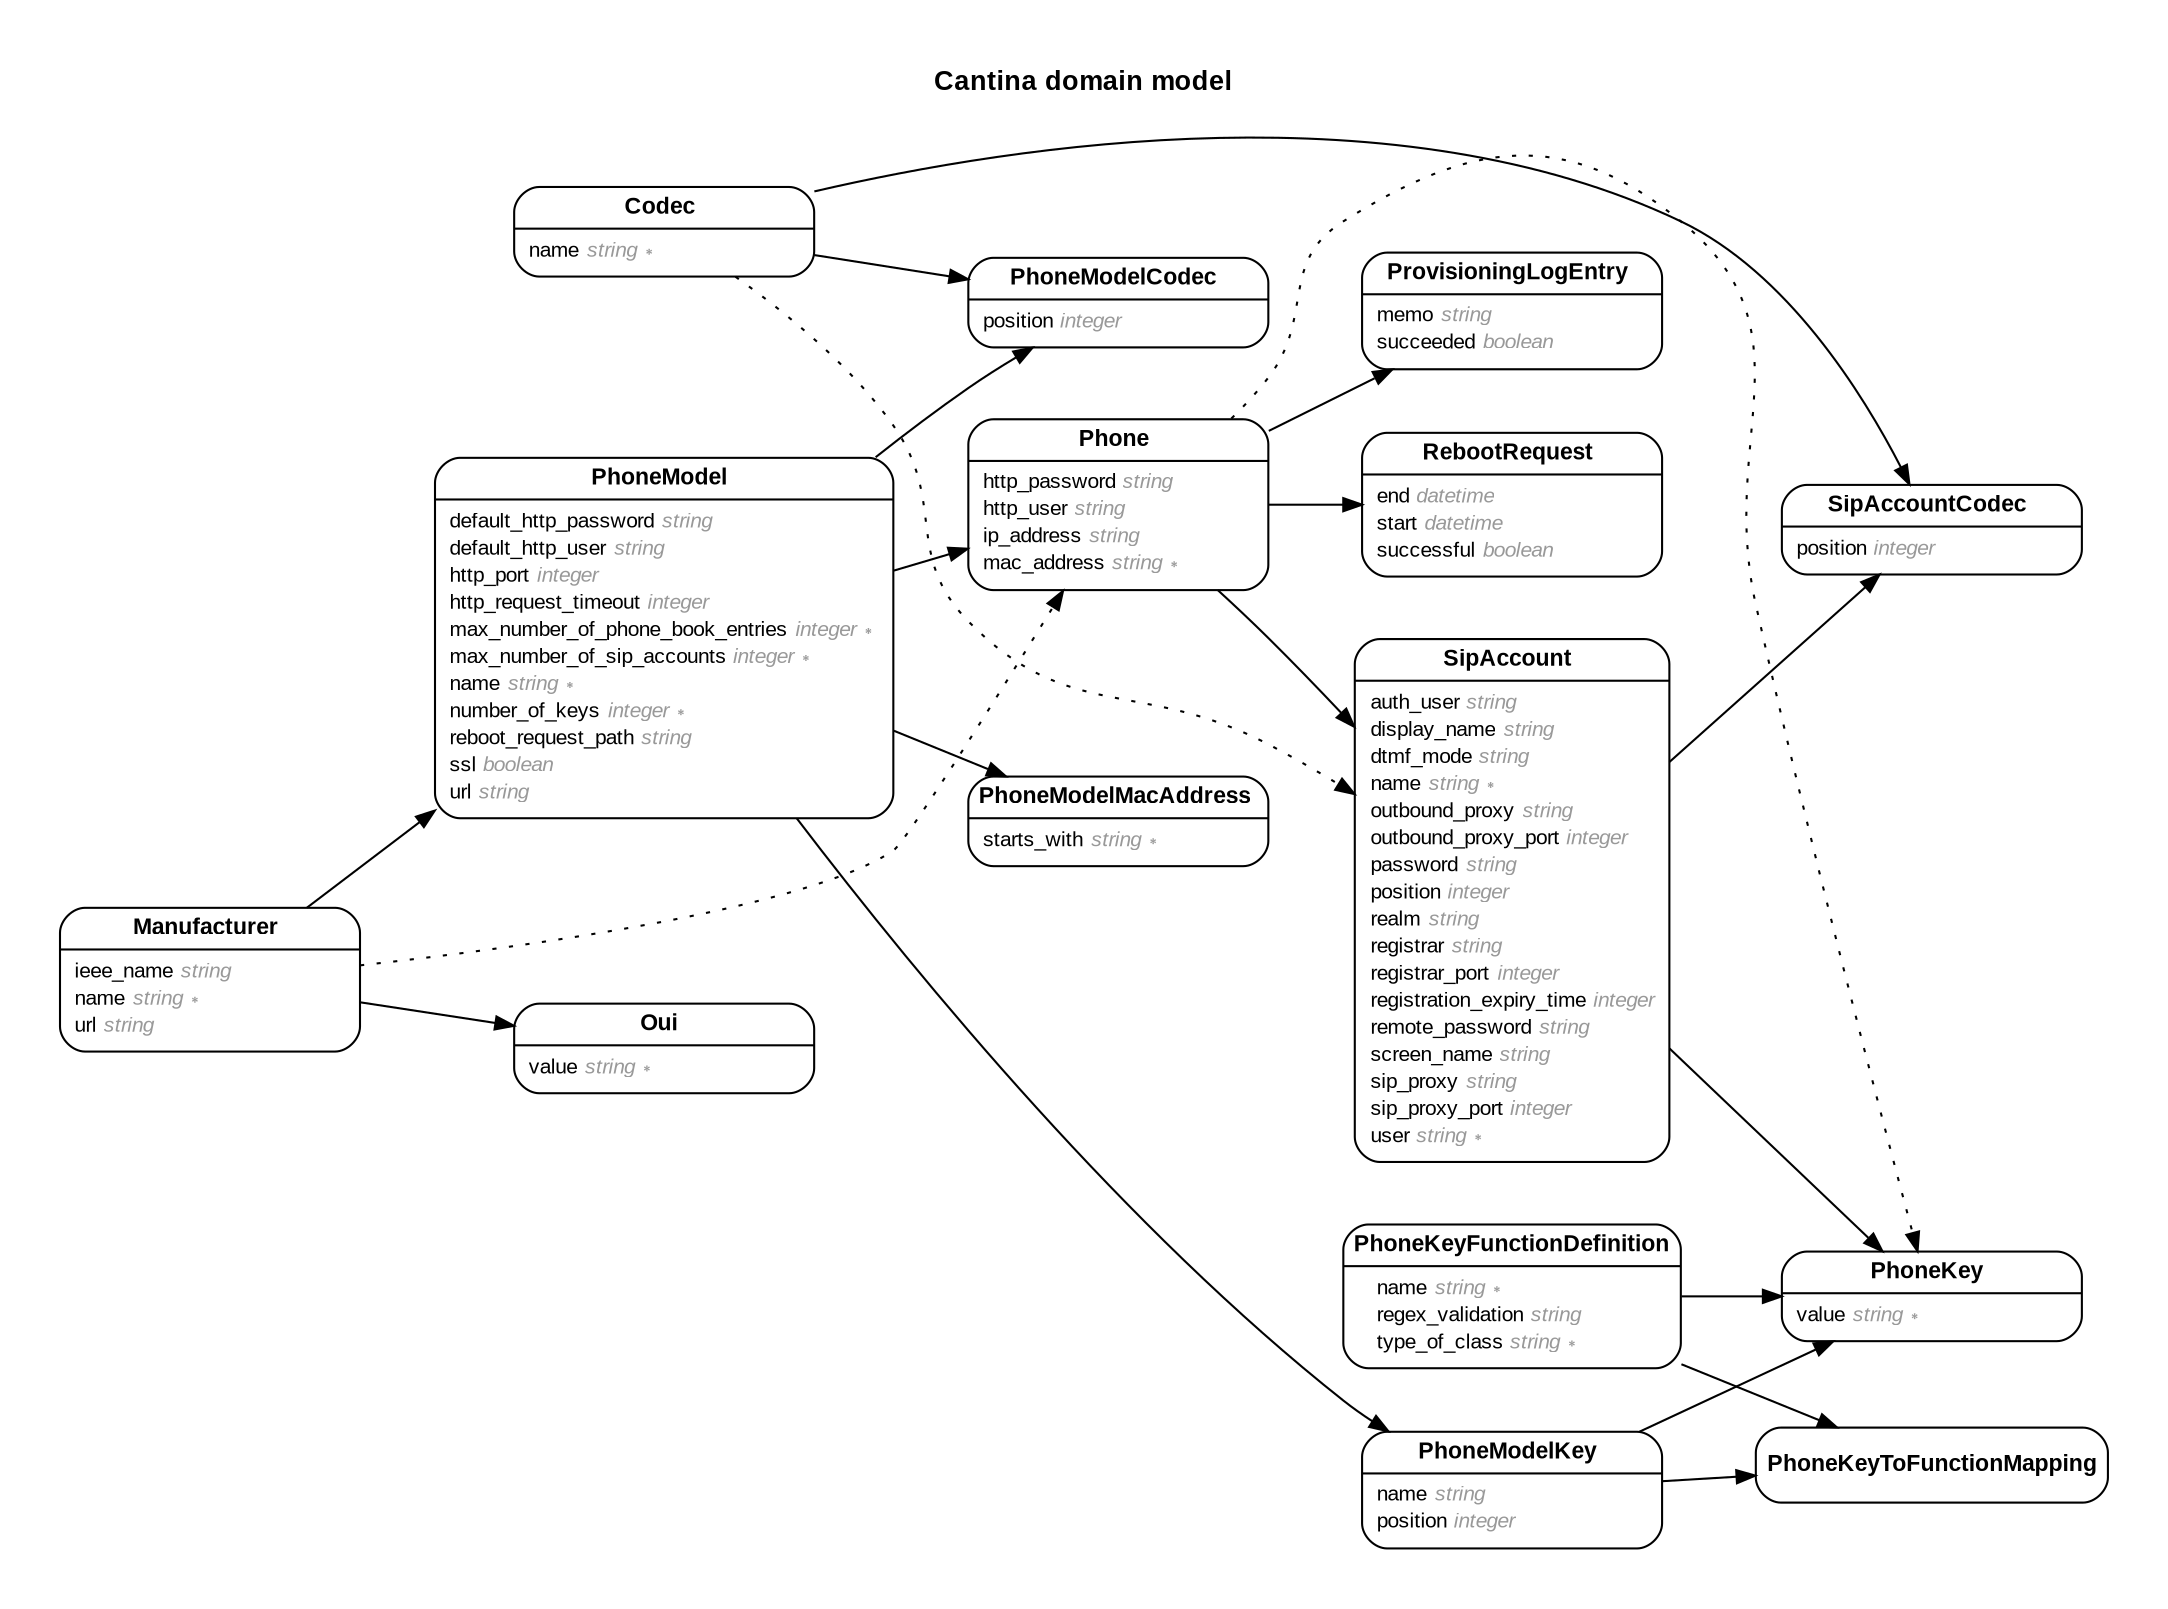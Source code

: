 digraph Cantina {
  rankdir = "LR"; ranksep = "0.5"; nodesep = "0.4"; pad = "0.4,0.4"; margin = "0,0"; concentrate = "true"; labelloc = "t"; fontsize = "13"; fontname = "Arial Bold";
  node [shape = "Mrecord", fontsize = "10", fontname = "Arial", margin = "0.07,0.05", penwidth = "1.0"];
  edge [fontname = "Arial", fontsize = "7", dir = "both", arrowsize = "0.9", penwidth = "1.0", labelangle = "32", labeldistance = "1.8"];
  label = "Cantina domain model\n\n";
  Codec [label = <<table border="0" align="center" cellspacing="0.5" cellpadding="0" width="134">
  <tr><td align="center" valign="bottom" width="130"><font face="Arial Bold" point-size="11">Codec</font></td></tr>
</table>
|
<table border="0" align="left" cellspacing="2" cellpadding="0" width="134">
  <tr><td align="left" width="130" port="name">name <font face="Arial Italic" color="grey60">string ∗</font></td></tr>
</table>
>];
  Manufacturer [label = <<table border="0" align="center" cellspacing="0.5" cellpadding="0" width="134">
  <tr><td align="center" valign="bottom" width="130"><font face="Arial Bold" point-size="11">Manufacturer</font></td></tr>
</table>
|
<table border="0" align="left" cellspacing="2" cellpadding="0" width="134">
  <tr><td align="left" width="130" port="ieee_name">ieee_name <font face="Arial Italic" color="grey60">string</font></td></tr>
  <tr><td align="left" width="130" port="name">name <font face="Arial Italic" color="grey60">string ∗</font></td></tr>
  <tr><td align="left" width="130" port="url">url <font face="Arial Italic" color="grey60">string</font></td></tr>
</table>
>];
  Oui [label = <<table border="0" align="center" cellspacing="0.5" cellpadding="0" width="134">
  <tr><td align="center" valign="bottom" width="130"><font face="Arial Bold" point-size="11">Oui</font></td></tr>
</table>
|
<table border="0" align="left" cellspacing="2" cellpadding="0" width="134">
  <tr><td align="left" width="130" port="value">value <font face="Arial Italic" color="grey60">string ∗</font></td></tr>
</table>
>];
  Phone [label = <<table border="0" align="center" cellspacing="0.5" cellpadding="0" width="134">
  <tr><td align="center" valign="bottom" width="130"><font face="Arial Bold" point-size="11">Phone</font></td></tr>
</table>
|
<table border="0" align="left" cellspacing="2" cellpadding="0" width="134">
  <tr><td align="left" width="130" port="http_password">http_password <font face="Arial Italic" color="grey60">string</font></td></tr>
  <tr><td align="left" width="130" port="http_user">http_user <font face="Arial Italic" color="grey60">string</font></td></tr>
  <tr><td align="left" width="130" port="ip_address">ip_address <font face="Arial Italic" color="grey60">string</font></td></tr>
  <tr><td align="left" width="130" port="mac_address">mac_address <font face="Arial Italic" color="grey60">string ∗</font></td></tr>
</table>
>];
  PhoneKey [label = <<table border="0" align="center" cellspacing="0.5" cellpadding="0" width="134">
  <tr><td align="center" valign="bottom" width="130"><font face="Arial Bold" point-size="11">PhoneKey</font></td></tr>
</table>
|
<table border="0" align="left" cellspacing="2" cellpadding="0" width="134">
  <tr><td align="left" width="130" port="value">value <font face="Arial Italic" color="grey60">string ∗</font></td></tr>
</table>
>];
  PhoneKeyFunctionDefinition [label = <<table border="0" align="center" cellspacing="0.5" cellpadding="0" width="134">
  <tr><td align="center" valign="bottom" width="130"><font face="Arial Bold" point-size="11">PhoneKeyFunctionDefinition</font></td></tr>
</table>
|
<table border="0" align="left" cellspacing="2" cellpadding="0" width="134">
  <tr><td align="left" width="130" port="name">name <font face="Arial Italic" color="grey60">string ∗</font></td></tr>
  <tr><td align="left" width="130" port="regex_validation">regex_validation <font face="Arial Italic" color="grey60">string</font></td></tr>
  <tr><td align="left" width="130" port="type_of_class">type_of_class <font face="Arial Italic" color="grey60">string ∗</font></td></tr>
</table>
>];
  PhoneKeyToFunctionMapping [label = <<table border="0" align="center" cellspacing="0.5" cellpadding="0" width="134">
  <tr><td align="center" valign="bottom" width="130"><font face="Arial Bold" point-size="11">PhoneKeyToFunctionMapping</font></td></tr>
</table>
>];
  PhoneModel [label = <<table border="0" align="center" cellspacing="0.5" cellpadding="0" width="134">
  <tr><td align="center" valign="bottom" width="130"><font face="Arial Bold" point-size="11">PhoneModel</font></td></tr>
</table>
|
<table border="0" align="left" cellspacing="2" cellpadding="0" width="134">
  <tr><td align="left" width="130" port="default_http_password">default_http_password <font face="Arial Italic" color="grey60">string</font></td></tr>
  <tr><td align="left" width="130" port="default_http_user">default_http_user <font face="Arial Italic" color="grey60">string</font></td></tr>
  <tr><td align="left" width="130" port="http_port">http_port <font face="Arial Italic" color="grey60">integer</font></td></tr>
  <tr><td align="left" width="130" port="http_request_timeout">http_request_timeout <font face="Arial Italic" color="grey60">integer</font></td></tr>
  <tr><td align="left" width="130" port="max_number_of_phone_book_entries">max_number_of_phone_book_entries <font face="Arial Italic" color="grey60">integer ∗</font></td></tr>
  <tr><td align="left" width="130" port="max_number_of_sip_accounts">max_number_of_sip_accounts <font face="Arial Italic" color="grey60">integer ∗</font></td></tr>
  <tr><td align="left" width="130" port="name">name <font face="Arial Italic" color="grey60">string ∗</font></td></tr>
  <tr><td align="left" width="130" port="number_of_keys">number_of_keys <font face="Arial Italic" color="grey60">integer ∗</font></td></tr>
  <tr><td align="left" width="130" port="reboot_request_path">reboot_request_path <font face="Arial Italic" color="grey60">string</font></td></tr>
  <tr><td align="left" width="130" port="ssl">ssl <font face="Arial Italic" color="grey60">boolean</font></td></tr>
  <tr><td align="left" width="130" port="url">url <font face="Arial Italic" color="grey60">string</font></td></tr>
</table>
>];
  PhoneModelCodec [label = <<table border="0" align="center" cellspacing="0.5" cellpadding="0" width="134">
  <tr><td align="center" valign="bottom" width="130"><font face="Arial Bold" point-size="11">PhoneModelCodec</font></td></tr>
</table>
|
<table border="0" align="left" cellspacing="2" cellpadding="0" width="134">
  <tr><td align="left" width="130" port="position">position <font face="Arial Italic" color="grey60">integer</font></td></tr>
</table>
>];
  PhoneModelKey [label = <<table border="0" align="center" cellspacing="0.5" cellpadding="0" width="134">
  <tr><td align="center" valign="bottom" width="130"><font face="Arial Bold" point-size="11">PhoneModelKey</font></td></tr>
</table>
|
<table border="0" align="left" cellspacing="2" cellpadding="0" width="134">
  <tr><td align="left" width="130" port="name">name <font face="Arial Italic" color="grey60">string</font></td></tr>
  <tr><td align="left" width="130" port="position">position <font face="Arial Italic" color="grey60">integer</font></td></tr>
</table>
>];
  PhoneModelMacAddress [label = <<table border="0" align="center" cellspacing="0.5" cellpadding="0" width="134">
  <tr><td align="center" valign="bottom" width="130"><font face="Arial Bold" point-size="11">PhoneModelMacAddress</font></td></tr>
</table>
|
<table border="0" align="left" cellspacing="2" cellpadding="0" width="134">
  <tr><td align="left" width="130" port="starts_with">starts_with <font face="Arial Italic" color="grey60">string ∗</font></td></tr>
</table>
>];
  ProvisioningLogEntry [label = <<table border="0" align="center" cellspacing="0.5" cellpadding="0" width="134">
  <tr><td align="center" valign="bottom" width="130"><font face="Arial Bold" point-size="11">ProvisioningLogEntry</font></td></tr>
</table>
|
<table border="0" align="left" cellspacing="2" cellpadding="0" width="134">
  <tr><td align="left" width="130" port="memo">memo <font face="Arial Italic" color="grey60">string</font></td></tr>
  <tr><td align="left" width="130" port="succeeded">succeeded <font face="Arial Italic" color="grey60">boolean</font></td></tr>
</table>
>];
  RebootRequest [label = <<table border="0" align="center" cellspacing="0.5" cellpadding="0" width="134">
  <tr><td align="center" valign="bottom" width="130"><font face="Arial Bold" point-size="11">RebootRequest</font></td></tr>
</table>
|
<table border="0" align="left" cellspacing="2" cellpadding="0" width="134">
  <tr><td align="left" width="130" port="end">end <font face="Arial Italic" color="grey60">datetime</font></td></tr>
  <tr><td align="left" width="130" port="start">start <font face="Arial Italic" color="grey60">datetime</font></td></tr>
  <tr><td align="left" width="130" port="successful">successful <font face="Arial Italic" color="grey60">boolean</font></td></tr>
</table>
>];
  SipAccount [label = <<table border="0" align="center" cellspacing="0.5" cellpadding="0" width="134">
  <tr><td align="center" valign="bottom" width="130"><font face="Arial Bold" point-size="11">SipAccount</font></td></tr>
</table>
|
<table border="0" align="left" cellspacing="2" cellpadding="0" width="134">
  <tr><td align="left" width="130" port="auth_user">auth_user <font face="Arial Italic" color="grey60">string</font></td></tr>
  <tr><td align="left" width="130" port="display_name">display_name <font face="Arial Italic" color="grey60">string</font></td></tr>
  <tr><td align="left" width="130" port="dtmf_mode">dtmf_mode <font face="Arial Italic" color="grey60">string</font></td></tr>
  <tr><td align="left" width="130" port="name">name <font face="Arial Italic" color="grey60">string ∗</font></td></tr>
  <tr><td align="left" width="130" port="outbound_proxy">outbound_proxy <font face="Arial Italic" color="grey60">string</font></td></tr>
  <tr><td align="left" width="130" port="outbound_proxy_port">outbound_proxy_port <font face="Arial Italic" color="grey60">integer</font></td></tr>
  <tr><td align="left" width="130" port="password">password <font face="Arial Italic" color="grey60">string</font></td></tr>
  <tr><td align="left" width="130" port="position">position <font face="Arial Italic" color="grey60">integer</font></td></tr>
  <tr><td align="left" width="130" port="realm">realm <font face="Arial Italic" color="grey60">string</font></td></tr>
  <tr><td align="left" width="130" port="registrar">registrar <font face="Arial Italic" color="grey60">string</font></td></tr>
  <tr><td align="left" width="130" port="registrar_port">registrar_port <font face="Arial Italic" color="grey60">integer</font></td></tr>
  <tr><td align="left" width="130" port="registration_expiry_time">registration_expiry_time <font face="Arial Italic" color="grey60">integer</font></td></tr>
  <tr><td align="left" width="130" port="remote_password">remote_password <font face="Arial Italic" color="grey60">string</font></td></tr>
  <tr><td align="left" width="130" port="screen_name">screen_name <font face="Arial Italic" color="grey60">string</font></td></tr>
  <tr><td align="left" width="130" port="sip_proxy">sip_proxy <font face="Arial Italic" color="grey60">string</font></td></tr>
  <tr><td align="left" width="130" port="sip_proxy_port">sip_proxy_port <font face="Arial Italic" color="grey60">integer</font></td></tr>
  <tr><td align="left" width="130" port="user">user <font face="Arial Italic" color="grey60">string ∗</font></td></tr>
</table>
>];
  SipAccountCodec [label = <<table border="0" align="center" cellspacing="0.5" cellpadding="0" width="134">
  <tr><td align="center" valign="bottom" width="130"><font face="Arial Bold" point-size="11">SipAccountCodec</font></td></tr>
</table>
|
<table border="0" align="left" cellspacing="2" cellpadding="0" width="134">
  <tr><td align="left" width="130" port="position">position <font face="Arial Italic" color="grey60">integer</font></td></tr>
</table>
>];
  Codec -> SipAccountCodec [arrowhead = "normal", arrowtail = "none", weight = "2"]
  Codec -> SipAccount [style = "dotted", arrowhead = "normal", arrowtail = "none", weight = "2", constraint = "false"]
  Codec -> PhoneModelCodec [arrowhead = "normal", arrowtail = "none", weight = "2"]
  Codec -> PhoneModel [style = "dotted", arrowhead = "normal", arrowtail = "none", weight = "2", constraint = "false"]
  Manufacturer -> PhoneModel [arrowhead = "normal", arrowtail = "none", weight = "2"]
  Manufacturer -> Oui [arrowhead = "normal", arrowtail = "none", weight = "2"]
  Manufacturer -> Phone [style = "dotted", arrowhead = "normal", arrowtail = "none", weight = "1", constraint = "false"]
  Phone -> SipAccount [arrowhead = "normal", arrowtail = "none", weight = "2"]
  Phone -> PhoneKey [style = "dotted", arrowhead = "normal", arrowtail = "none", weight = "1", constraint = "false"]
  Phone -> ProvisioningLogEntry [arrowhead = "normal", arrowtail = "none", weight = "2"]
  PhoneModel -> Phone [arrowhead = "normal", arrowtail = "none", weight = "2"]
  Phone -> RebootRequest [arrowhead = "normal", arrowtail = "none", weight = "2"]
  SipAccount -> PhoneKey [arrowhead = "normal", arrowtail = "none", weight = "2"]
  PhoneModelKey -> PhoneKey [arrowhead = "normal", arrowtail = "none", weight = "2"]
  PhoneKeyFunctionDefinition -> PhoneKey [arrowhead = "normal", arrowtail = "none", weight = "2"]
  PhoneKeyFunctionDefinition -> PhoneKeyToFunctionMapping [arrowhead = "normal", arrowtail = "none", weight = "2"]
  PhoneKeyFunctionDefinition -> PhoneModelKey [style = "dotted", arrowhead = "normal", arrowtail = "none", weight = "2", constraint = "false"]
  PhoneModelKey -> PhoneKeyToFunctionMapping [arrowhead = "normal", arrowtail = "none", weight = "2"]
  PhoneModel -> PhoneModelKey [arrowhead = "normal", arrowtail = "none", weight = "2"]
  PhoneModel -> PhoneModelMacAddress [arrowhead = "normal", arrowtail = "none", weight = "2"]
  PhoneModel -> PhoneModelCodec [arrowhead = "normal", arrowtail = "none", weight = "2"]
  SipAccount -> SipAccountCodec [arrowhead = "normal", arrowtail = "none", weight = "2"]
}
